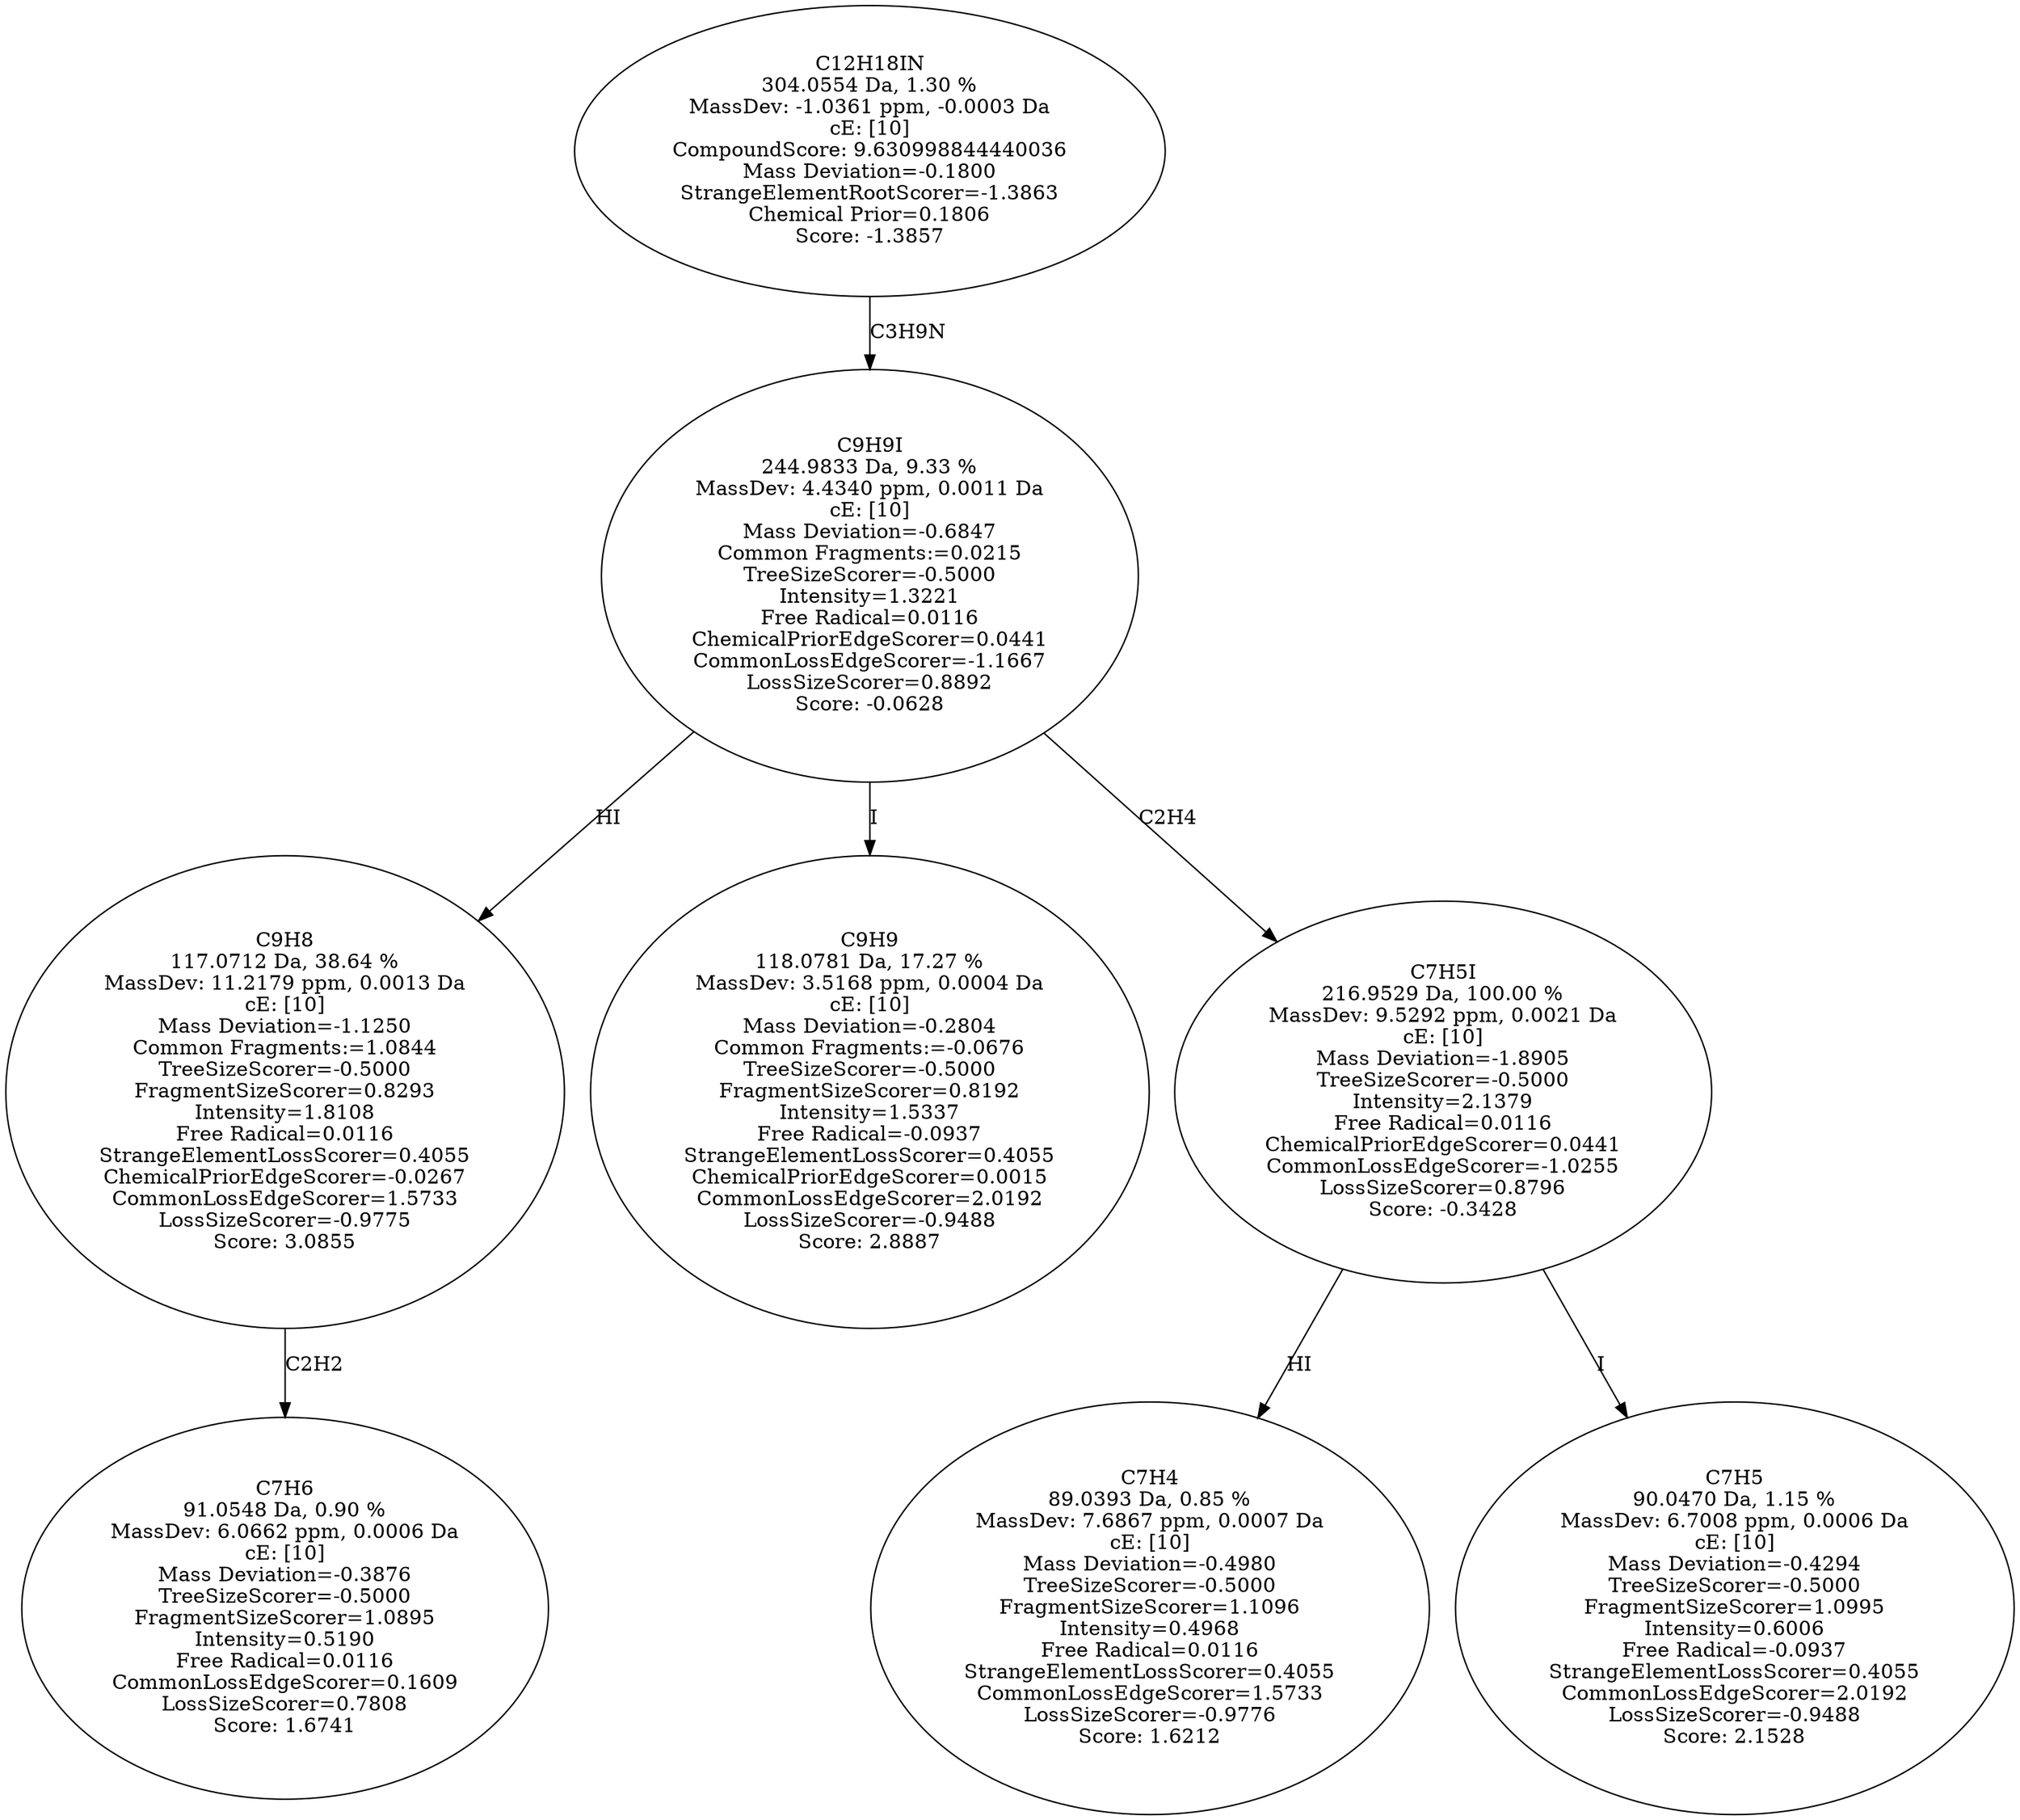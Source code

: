 strict digraph {
v1 [label="C7H6\n91.0548 Da, 0.90 %\nMassDev: 6.0662 ppm, 0.0006 Da\ncE: [10]\nMass Deviation=-0.3876\nTreeSizeScorer=-0.5000\nFragmentSizeScorer=1.0895\nIntensity=0.5190\nFree Radical=0.0116\nCommonLossEdgeScorer=0.1609\nLossSizeScorer=0.7808\nScore: 1.6741"];
v2 [label="C9H8\n117.0712 Da, 38.64 %\nMassDev: 11.2179 ppm, 0.0013 Da\ncE: [10]\nMass Deviation=-1.1250\nCommon Fragments:=1.0844\nTreeSizeScorer=-0.5000\nFragmentSizeScorer=0.8293\nIntensity=1.8108\nFree Radical=0.0116\nStrangeElementLossScorer=0.4055\nChemicalPriorEdgeScorer=-0.0267\nCommonLossEdgeScorer=1.5733\nLossSizeScorer=-0.9775\nScore: 3.0855"];
v3 [label="C9H9\n118.0781 Da, 17.27 %\nMassDev: 3.5168 ppm, 0.0004 Da\ncE: [10]\nMass Deviation=-0.2804\nCommon Fragments:=-0.0676\nTreeSizeScorer=-0.5000\nFragmentSizeScorer=0.8192\nIntensity=1.5337\nFree Radical=-0.0937\nStrangeElementLossScorer=0.4055\nChemicalPriorEdgeScorer=0.0015\nCommonLossEdgeScorer=2.0192\nLossSizeScorer=-0.9488\nScore: 2.8887"];
v4 [label="C7H4\n89.0393 Da, 0.85 %\nMassDev: 7.6867 ppm, 0.0007 Da\ncE: [10]\nMass Deviation=-0.4980\nTreeSizeScorer=-0.5000\nFragmentSizeScorer=1.1096\nIntensity=0.4968\nFree Radical=0.0116\nStrangeElementLossScorer=0.4055\nCommonLossEdgeScorer=1.5733\nLossSizeScorer=-0.9776\nScore: 1.6212"];
v5 [label="C7H5\n90.0470 Da, 1.15 %\nMassDev: 6.7008 ppm, 0.0006 Da\ncE: [10]\nMass Deviation=-0.4294\nTreeSizeScorer=-0.5000\nFragmentSizeScorer=1.0995\nIntensity=0.6006\nFree Radical=-0.0937\nStrangeElementLossScorer=0.4055\nCommonLossEdgeScorer=2.0192\nLossSizeScorer=-0.9488\nScore: 2.1528"];
v6 [label="C7H5I\n216.9529 Da, 100.00 %\nMassDev: 9.5292 ppm, 0.0021 Da\ncE: [10]\nMass Deviation=-1.8905\nTreeSizeScorer=-0.5000\nIntensity=2.1379\nFree Radical=0.0116\nChemicalPriorEdgeScorer=0.0441\nCommonLossEdgeScorer=-1.0255\nLossSizeScorer=0.8796\nScore: -0.3428"];
v7 [label="C9H9I\n244.9833 Da, 9.33 %\nMassDev: 4.4340 ppm, 0.0011 Da\ncE: [10]\nMass Deviation=-0.6847\nCommon Fragments:=0.0215\nTreeSizeScorer=-0.5000\nIntensity=1.3221\nFree Radical=0.0116\nChemicalPriorEdgeScorer=0.0441\nCommonLossEdgeScorer=-1.1667\nLossSizeScorer=0.8892\nScore: -0.0628"];
v8 [label="C12H18IN\n304.0554 Da, 1.30 %\nMassDev: -1.0361 ppm, -0.0003 Da\ncE: [10]\nCompoundScore: 9.630998844440036\nMass Deviation=-0.1800\nStrangeElementRootScorer=-1.3863\nChemical Prior=0.1806\nScore: -1.3857"];
v2 -> v1 [label="C2H2"];
v7 -> v2 [label="HI"];
v7 -> v3 [label="I"];
v6 -> v4 [label="HI"];
v6 -> v5 [label="I"];
v7 -> v6 [label="C2H4"];
v8 -> v7 [label="C3H9N"];
}